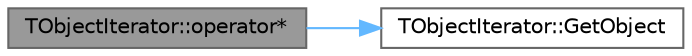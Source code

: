 digraph "TObjectIterator::operator*"
{
 // INTERACTIVE_SVG=YES
 // LATEX_PDF_SIZE
  bgcolor="transparent";
  edge [fontname=Helvetica,fontsize=10,labelfontname=Helvetica,labelfontsize=10];
  node [fontname=Helvetica,fontsize=10,shape=box,height=0.2,width=0.4];
  rankdir="LR";
  Node1 [id="Node000001",label="TObjectIterator::operator*",height=0.2,width=0.4,color="gray40", fillcolor="grey60", style="filled", fontcolor="black",tooltip="Iterator dereference."];
  Node1 -> Node2 [id="edge1_Node000001_Node000002",color="steelblue1",style="solid",tooltip=" "];
  Node2 [id="Node000002",label="TObjectIterator::GetObject",height=0.2,width=0.4,color="grey40", fillcolor="white", style="filled",URL="$d3/d7e/classTObjectIterator.html#a2126ee1a0284f23345dedea0e6717169",tooltip="Dereferences the iterator with an ordinary name for clarity in derived classes."];
}

